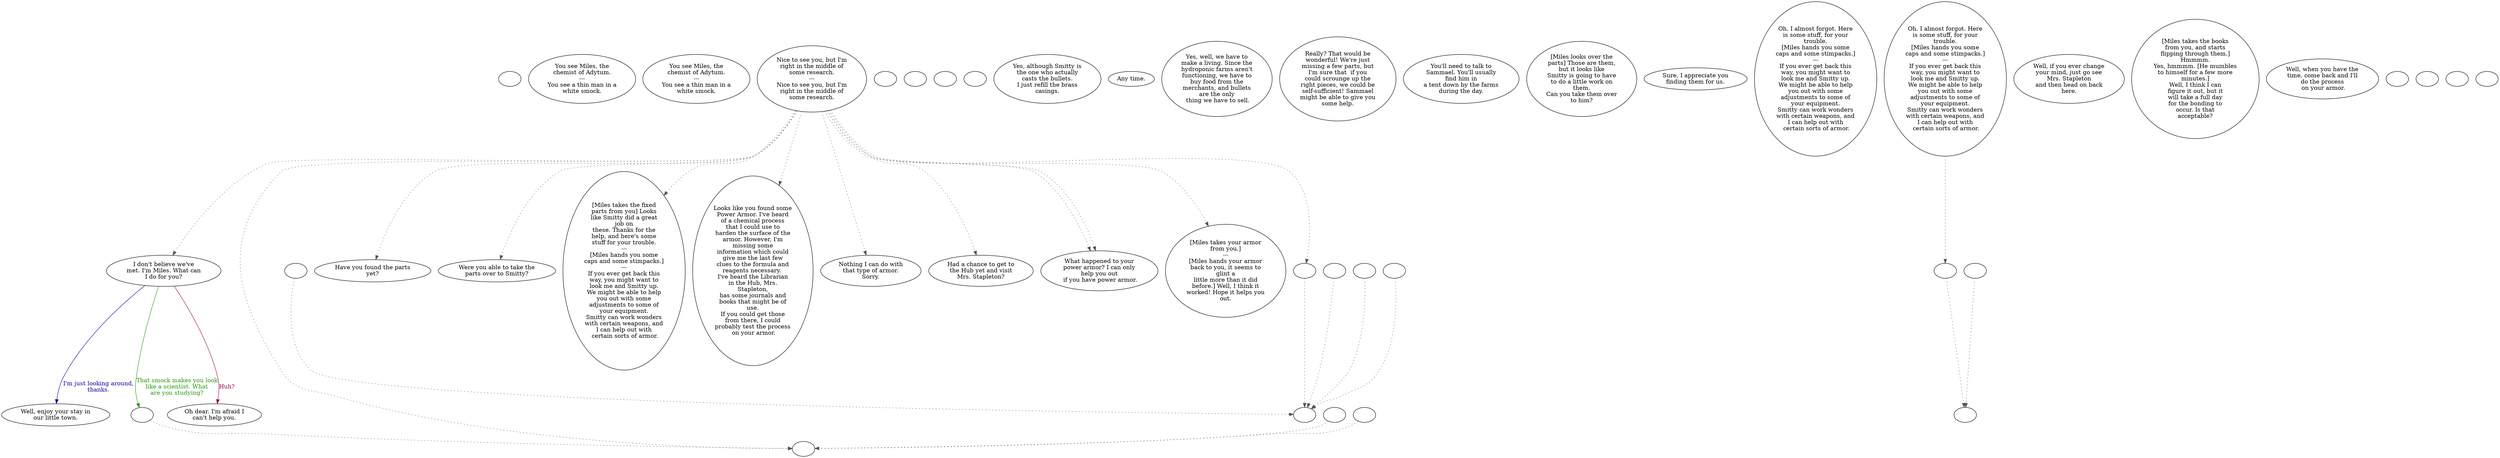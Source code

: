 digraph MILES {
  "Start" [style=filled       fillcolor="#FFFFFF"       color="#000000"]
  "Start" [label=""]
  "look_at_p_proc" [style=filled       fillcolor="#FFFFFF"       color="#000000"]
  "look_at_p_proc" [label="You see Miles, the\nchemist of Adytum.\n---\nYou see a thin man in a\nwhite smock."]
  "description_p_proc" [style=filled       fillcolor="#FFFFFF"       color="#000000"]
  "description_p_proc" [label="You see Miles, the\nchemist of Adytum.\n---\nYou see a thin man in a\nwhite smock."]
  "talk_p_proc" [style=filled       fillcolor="#FFFFFF"       color="#000000"]
  "talk_p_proc" -> "get_reaction" [style=dotted color="#555555"]
  "talk_p_proc" -> "Miles01" [style=dotted color="#555555"]
  "talk_p_proc" -> "Miles04" [style=dotted color="#555555"]
  "talk_p_proc" -> "Miles13" [style=dotted color="#555555"]
  "talk_p_proc" -> "Miles18" [style=dotted color="#555555"]
  "talk_p_proc" -> "Miles19" [style=dotted color="#555555"]
  "talk_p_proc" -> "Miles22" [style=dotted color="#555555"]
  "talk_p_proc" -> "Miles22a" [style=dotted color="#555555"]
  "talk_p_proc" -> "Miles24" [style=dotted color="#555555"]
  "talk_p_proc" -> "Miles29" [style=dotted color="#555555"]
  "talk_p_proc" -> "Miles28" [style=dotted color="#555555"]
  "talk_p_proc" -> "Miles29" [style=dotted color="#555555"]
  "talk_p_proc" [label="Nice to see you, but I'm\nright in the middle of\nsome research.\n---\nNice to see you, but I'm\nright in the middle of\nsome research."]
  "damage_p_proc" [style=filled       fillcolor="#FFFFFF"       color="#000000"]
  "damage_p_proc" [label=""]
  "destroy_p_proc" [style=filled       fillcolor="#FFFFFF"       color="#000000"]
  "destroy_p_proc" [label=""]
  "critter_p_proc" [style=filled       fillcolor="#FFFFFF"       color="#000000"]
  "critter_p_proc" [label=""]
  "pickup_p_proc" [style=filled       fillcolor="#FFFFFF"       color="#000000"]
  "pickup_p_proc" [label=""]
  "Miles01" [style=filled       fillcolor="#FFFFFF"       color="#000000"]
  "Miles01" [label="I don't believe we've\nmet. I'm Miles. What can\nI do for you?"]
  "Miles01" -> "Miles02" [label="I'm just looking around,\nthanks." color="#0C0099" fontcolor="#0C0099"]
  "Miles01" -> "Miles03" [label="That smock makes you look\nlike a scientist. What\nare you studying?" color="#209900" fontcolor="#209900"]
  "Miles01" -> "Miles09" [label="Huh?" color="#99004D" fontcolor="#99004D"]
  "Miles02" [style=filled       fillcolor="#FFFFFF"       color="#000000"]
  "Miles02" [label="Well, enjoy your stay in\nour little town."]
  "Miles03" [style=filled       fillcolor="#FFFFFF"       color="#000000"]
  "Miles03" -> "Miles04" [style=dotted color="#555555"]
  "Miles03" [label=""]
  "Miles04" [style=filled       fillcolor="#FFFFFF"       color="#000000"]
  "Miles04" [label=""]
  "Miles05" [style=filled       fillcolor="#FFFFFF"       color="#000000"]
  "Miles05" [label="Yes, although Smitty is\nthe one who actually\ncasts the bullets.\nI just refill the brass\ncasings."]
  "Miles06" [style=filled       fillcolor="#FFFFFF"       color="#000000"]
  "Miles06" -> "Miles04" [style=dotted color="#555555"]
  "Miles06" [label=""]
  "Miles07" [style=filled       fillcolor="#FFFFFF"       color="#000000"]
  "Miles07" -> "Miles04" [style=dotted color="#555555"]
  "Miles07" [label=""]
  "Miles08" [style=filled       fillcolor="#FFFFFF"       color="#000000"]
  "Miles08" [label="Any time."]
  "Miles09" [style=filled       fillcolor="#FFFFFF"       color="#000000"]
  "Miles09" [label="Oh dear. I'm afraid I\ncan't help you."]
  "Miles11" [style=filled       fillcolor="#FFFFFF"       color="#000000"]
  "Miles11" [label="Yes, well, we have to\nmake a living. Since the\nhydroponic farms aren't\nfunctioning, we have to\nbuy food from the\nmerchants, and bullets\nare the only\n thing we have to sell."]
  "Miles12" [style=filled       fillcolor="#FFFFFF"       color="#000000"]
  "Miles12" [label="Really? That would be\nwonderful! We're just\nmissing a few parts, but\nI'm sure that  if you\ncould scrounge up the\nright pieces, we could be\nself-sufficient! Sammael\nmight be able to give you\nsome help."]
  "Miles13" [style=filled       fillcolor="#FFFFFF"       color="#000000"]
  "Miles13" [label="Have you found the parts\nyet?"]
  "Miles14" [style=filled       fillcolor="#FFFFFF"       color="#000000"]
  "Miles14" [label="You'll need to talk to\nSammael. You'll usually\nfind him in\na tent down by the farms\nduring the day."]
  "Miles15" [style=filled       fillcolor="#FFFFFF"       color="#000000"]
  "Miles15" [label="[Miles looks over the\nparts] Those are them,\nbut it looks like\nSmitty is going to have\nto do a little work on\nthem.\nCan you take them over\nto him?"]
  "Miles16" [style=filled       fillcolor="#FFFFFF"       color="#000000"]
  "Miles16" [label="Sure, I appreciate you\nfinding them for us."]
  "Miles17" [style=filled       fillcolor="#FFFFFF"       color="#000000"]
  "Miles17" [label="Oh. I almost forgot. Here\nis some stuff, for your\ntrouble.\n[Miles hands you some\ncaps and some stimpacks.]\n---\nIf you ever get back this\nway, you might want to\nlook me and Smitty up.\nWe might be able to help\nyou out with some\nadjustments to some of\nyour equipment.\nSmitty can work wonders\nwith certain weapons, and\nI can help out with\n certain sorts of armor."]
  "Miles17a" [style=filled       fillcolor="#FFFFFF"       color="#000000"]
  "Miles17a" -> "UpReactLevel" [style=dotted color="#555555"]
  "Miles17a" [label="Oh. I almost forgot. Here\nis some stuff, for your\ntrouble.\n[Miles hands you some\ncaps and some stimpacks.]\n---\nIf you ever get back this\nway, you might want to\nlook me and Smitty up.\nWe might be able to help\nyou out with some\nadjustments to some of\nyour equipment.\nSmitty can work wonders\nwith certain weapons, and\nI can help out with\n certain sorts of armor."]
  "Miles18" [style=filled       fillcolor="#FFFFFF"       color="#000000"]
  "Miles18" [label="Were you able to take the\nparts over to Smitty?"]
  "Miles19" [style=filled       fillcolor="#FFFFFF"       color="#000000"]
  "Miles19" [label="[Miles takes the fixed\nparts from you] Looks\nlike Smitty did a great\njob on\nthese. Thanks for the\nhelp, and here's some\nstuff for your trouble.\n---\n[Miles hands you some\ncaps and some stimpacks.]\n---\nIf you ever get back this\nway, you might want to\nlook me and Smitty up.\nWe might be able to help\nyou out with some\nadjustments to some of\nyour equipment.\nSmitty can work wonders\nwith certain weapons, and\nI can help out with\n certain sorts of armor."]
  "Miles22" [style=filled       fillcolor="#FFFFFF"       color="#000000"]
  "Miles22" [label="Looks like you found some\nPower Armor. I've heard\nof a chemical process\nthat I could use to\nharden the surface of the\narmor. However, I'm\nmissing some\ninformation which could\ngive me the last few\nclues to the formula and\nreagents necessary. \nI've heard the Librarian\nin the Hub, Mrs.\nStapleton,\nhas some journals and\nbooks that might be of\nuse.\nIf you could get those\nfrom there, I could\nprobably test the process\n on your armor."]
  "Miles22a" [style=filled       fillcolor="#FFFFFF"       color="#000000"]
  "Miles22a" [label="Nothing I can do with\nthat type of armor.\nSorry."]
  "Miles23" [style=filled       fillcolor="#FFFFFF"       color="#000000"]
  "Miles23" [label="Well, if you ever change\nyour mind, just go see\nMrs. Stapleton\nand then head on back\nhere."]
  "Miles24" [style=filled       fillcolor="#FFFFFF"       color="#000000"]
  "Miles24" [label="Had a chance to get to\nthe Hub yet and visit\nMrs. Stapleton?"]
  "Miles25" [style=filled       fillcolor="#FFFFFF"       color="#000000"]
  "Miles25" [label="[Miles takes the books\nfrom you, and starts\nflipping through them.]\nHmmmm.\nYes, hmmmm. [He mumbles\nto himself for a few more\nminutes.]\nWell, I think I can\nfigure it out, but it\nwill take a full day\nfor the bonding to\noccur. Is that\nacceptable?"]
  "Miles27" [style=filled       fillcolor="#FFFFFF"       color="#000000"]
  "Miles27" [label="Well, when you have the\ntime, come back and I'll\ndo the process\n on your armor."]
  "Miles28" [style=filled       fillcolor="#FFFFFF"       color="#000000"]
  "Miles28" [label="[Miles takes your armor\nfrom you.]\n---\n[Miles hands your armor\nback to you, it seems to\nglint a\nlittle more than it did\nbefore.] Well, I think it\nworked! Hope it helps you\nout."]
  "Miles29" [style=filled       fillcolor="#FFFFFF"       color="#000000"]
  "Miles29" [label="What happened to your\npower armor? I can only\nhelp you out\n if you have power armor."]
  "MilesEnd" [style=filled       fillcolor="#FFFFFF"       color="#000000"]
  "MilesEnd" [label=""]
  "get_reaction" [style=filled       fillcolor="#FFFFFF"       color="#000000"]
  "get_reaction" -> "ReactToLevel" [style=dotted color="#555555"]
  "get_reaction" [label=""]
  "ReactToLevel" [style=filled       fillcolor="#FFFFFF"       color="#000000"]
  "ReactToLevel" [label=""]
  "LevelToReact" [style=filled       fillcolor="#FFFFFF"       color="#000000"]
  "LevelToReact" [label=""]
  "UpReact" [style=filled       fillcolor="#FFFFFF"       color="#000000"]
  "UpReact" -> "ReactToLevel" [style=dotted color="#555555"]
  "UpReact" [label=""]
  "DownReact" [style=filled       fillcolor="#FFFFFF"       color="#000000"]
  "DownReact" -> "ReactToLevel" [style=dotted color="#555555"]
  "DownReact" [label=""]
  "BottomReact" [style=filled       fillcolor="#FFFFFF"       color="#000000"]
  "BottomReact" [label=""]
  "TopReact" [style=filled       fillcolor="#FFFFFF"       color="#000000"]
  "TopReact" [label=""]
  "BigUpReact" [style=filled       fillcolor="#FFFFFF"       color="#000000"]
  "BigUpReact" -> "ReactToLevel" [style=dotted color="#555555"]
  "BigUpReact" [label=""]
  "BigDownReact" [style=filled       fillcolor="#FFFFFF"       color="#000000"]
  "BigDownReact" -> "ReactToLevel" [style=dotted color="#555555"]
  "BigDownReact" [label=""]
  "UpReactLevel" [style=filled       fillcolor="#FFFFFF"       color="#000000"]
  "UpReactLevel" -> "LevelToReact" [style=dotted color="#555555"]
  "UpReactLevel" [label=""]
  "DownReactLevel" [style=filled       fillcolor="#FFFFFF"       color="#000000"]
  "DownReactLevel" -> "LevelToReact" [style=dotted color="#555555"]
  "DownReactLevel" [label=""]
  "Goodbyes" [style=filled       fillcolor="#FFFFFF"       color="#000000"]
  "Goodbyes" [label=""]
}
